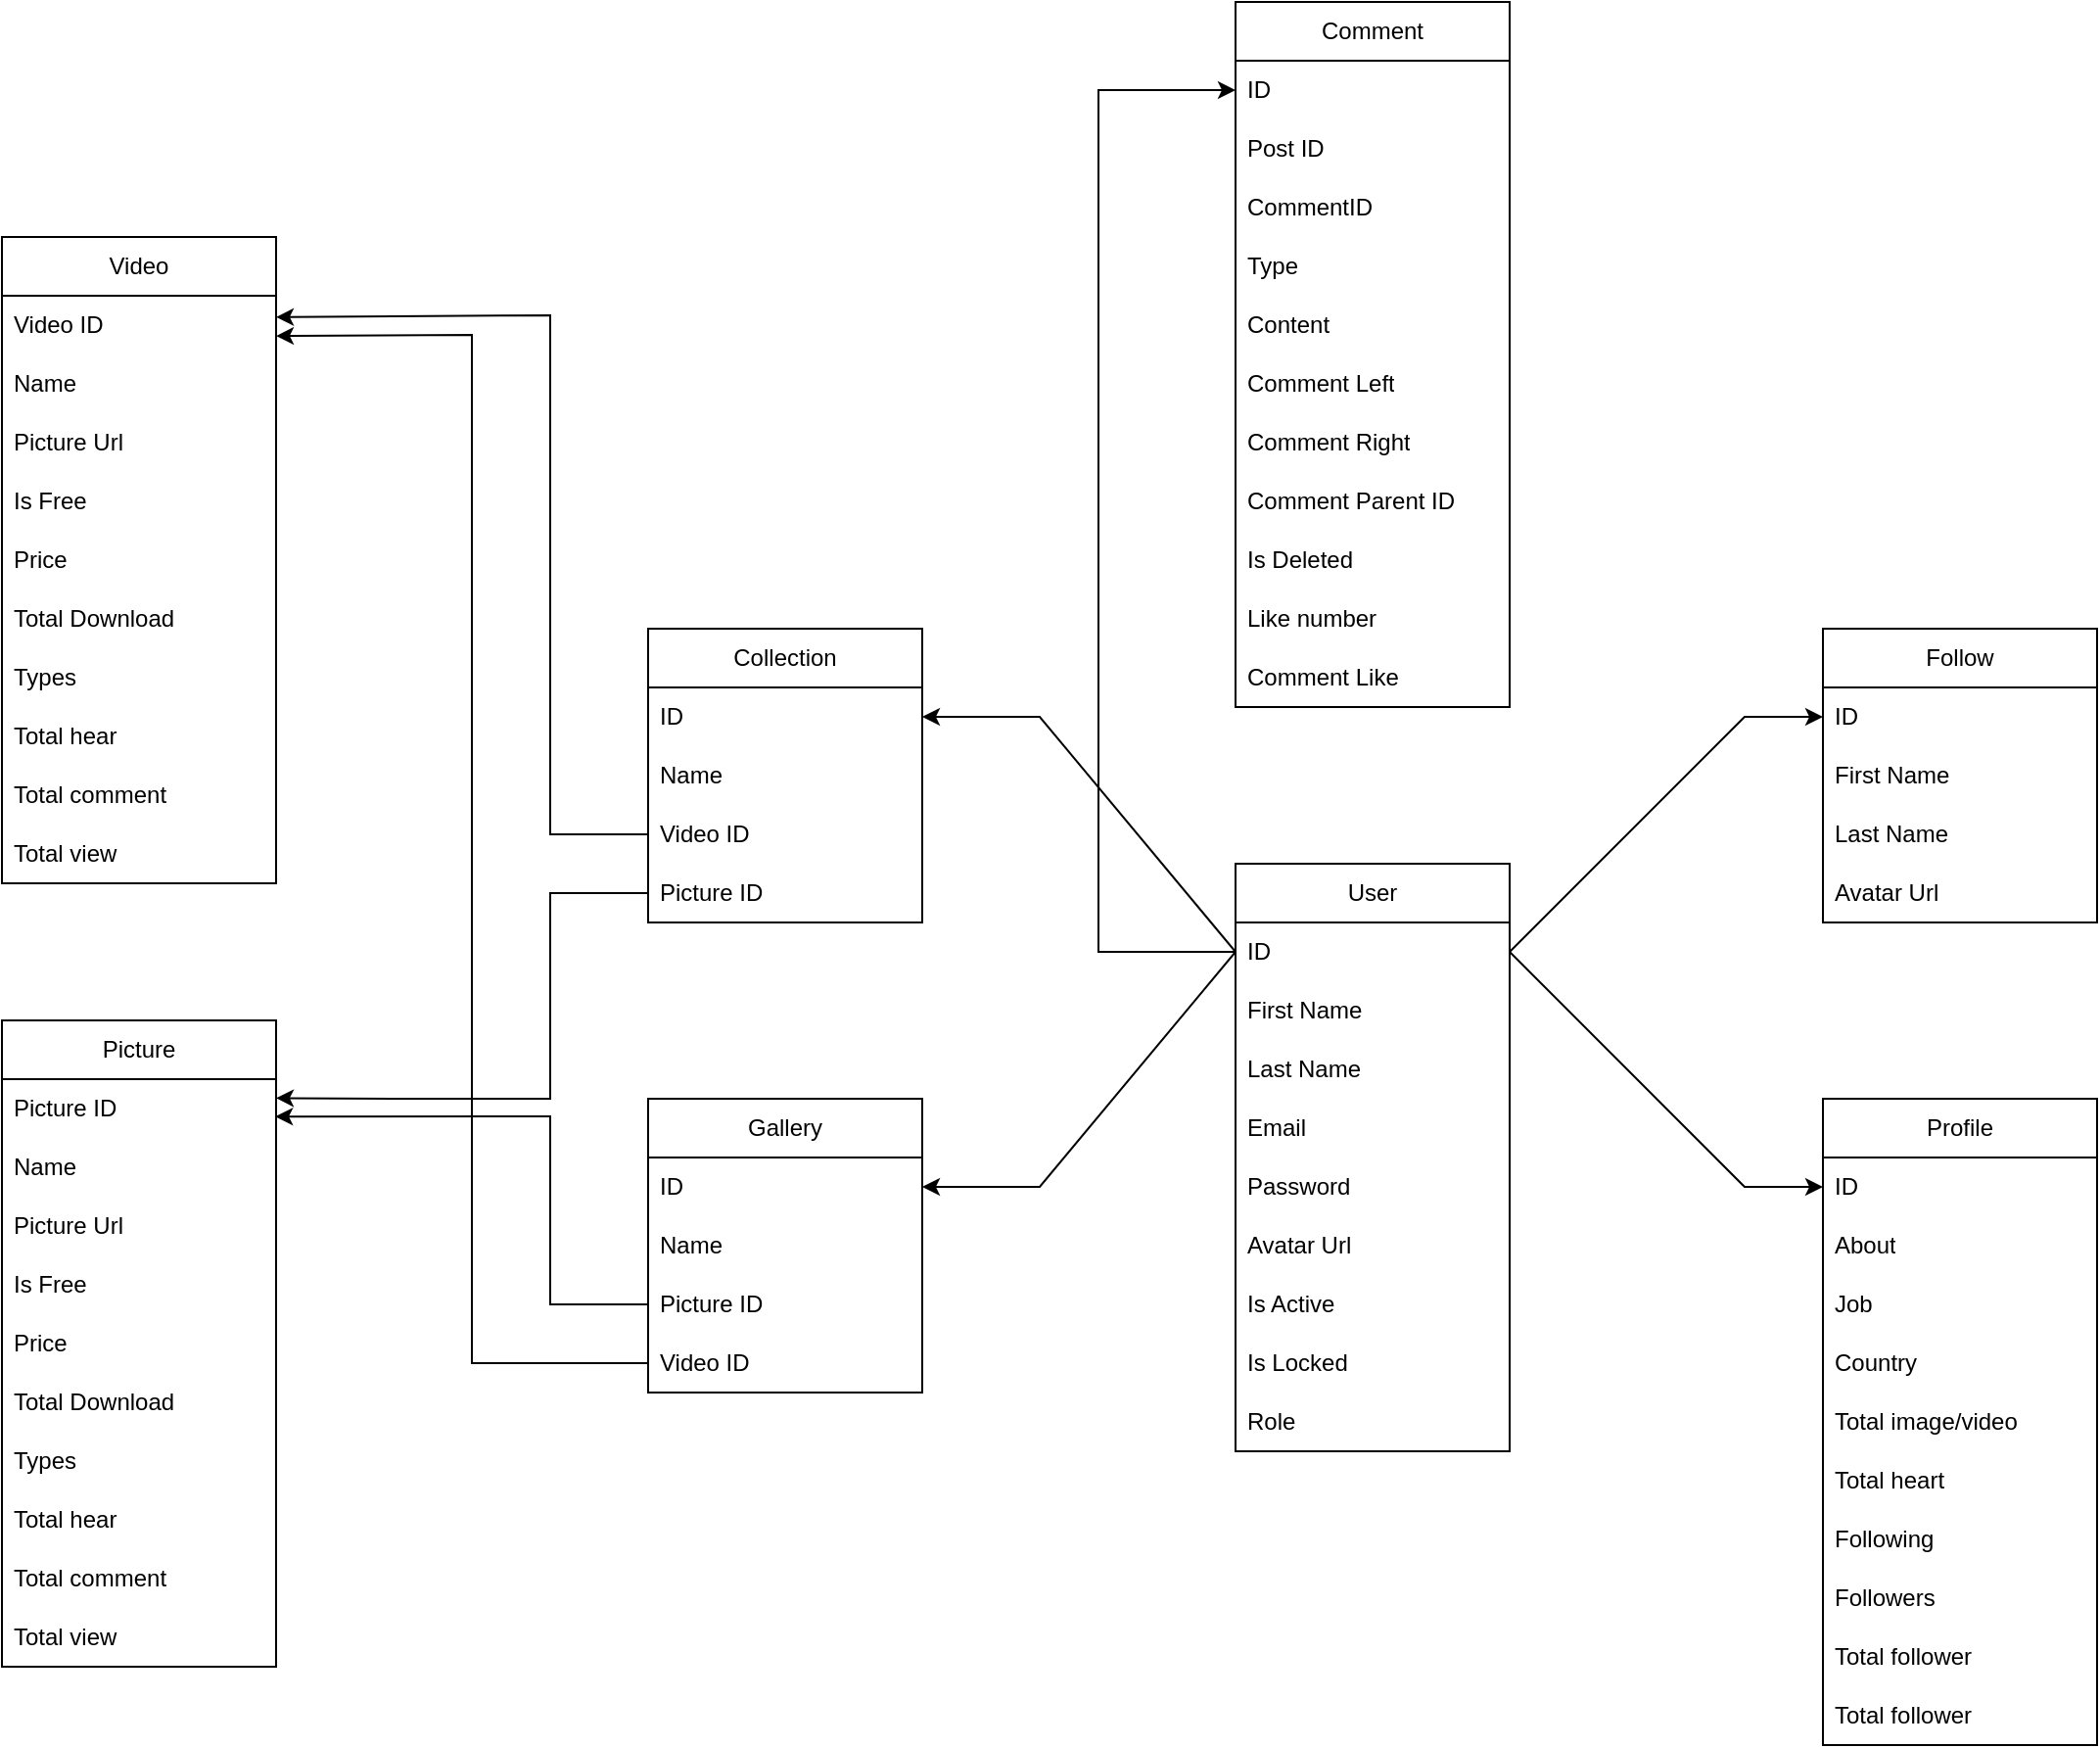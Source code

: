 <mxfile version="21.6.9" type="github">
  <diagram name="Page-1" id="Kjl-k8EcuRqciVpkAod-">
    <mxGraphModel dx="1183" dy="1276" grid="1" gridSize="10" guides="1" tooltips="1" connect="1" arrows="1" fold="1" page="1" pageScale="1" pageWidth="850" pageHeight="1100" math="0" shadow="0">
      <root>
        <mxCell id="0" />
        <mxCell id="1" parent="0" />
        <mxCell id="eUQfRU_EAtTRI8eFDWVF-1" value="User" style="swimlane;fontStyle=0;childLayout=stackLayout;horizontal=1;startSize=30;horizontalStack=0;resizeParent=1;resizeParentMax=0;resizeLast=0;collapsible=1;marginBottom=0;whiteSpace=wrap;html=1;" parent="1" vertex="1">
          <mxGeometry x="30" y="160" width="140" height="300" as="geometry" />
        </mxCell>
        <mxCell id="eUQfRU_EAtTRI8eFDWVF-2" value="ID" style="text;strokeColor=none;fillColor=none;align=left;verticalAlign=middle;spacingLeft=4;spacingRight=4;overflow=hidden;points=[[0,0.5],[1,0.5]];portConstraint=eastwest;rotatable=0;whiteSpace=wrap;html=1;" parent="eUQfRU_EAtTRI8eFDWVF-1" vertex="1">
          <mxGeometry y="30" width="140" height="30" as="geometry" />
        </mxCell>
        <mxCell id="eUQfRU_EAtTRI8eFDWVF-3" value="First Name" style="text;strokeColor=none;fillColor=none;align=left;verticalAlign=middle;spacingLeft=4;spacingRight=4;overflow=hidden;points=[[0,0.5],[1,0.5]];portConstraint=eastwest;rotatable=0;whiteSpace=wrap;html=1;" parent="eUQfRU_EAtTRI8eFDWVF-1" vertex="1">
          <mxGeometry y="60" width="140" height="30" as="geometry" />
        </mxCell>
        <mxCell id="eUQfRU_EAtTRI8eFDWVF-4" value="Last Name" style="text;strokeColor=none;fillColor=none;align=left;verticalAlign=middle;spacingLeft=4;spacingRight=4;overflow=hidden;points=[[0,0.5],[1,0.5]];portConstraint=eastwest;rotatable=0;whiteSpace=wrap;html=1;" parent="eUQfRU_EAtTRI8eFDWVF-1" vertex="1">
          <mxGeometry y="90" width="140" height="30" as="geometry" />
        </mxCell>
        <mxCell id="eUQfRU_EAtTRI8eFDWVF-5" value="Email" style="text;strokeColor=none;fillColor=none;align=left;verticalAlign=middle;spacingLeft=4;spacingRight=4;overflow=hidden;points=[[0,0.5],[1,0.5]];portConstraint=eastwest;rotatable=0;whiteSpace=wrap;html=1;" parent="eUQfRU_EAtTRI8eFDWVF-1" vertex="1">
          <mxGeometry y="120" width="140" height="30" as="geometry" />
        </mxCell>
        <mxCell id="eUQfRU_EAtTRI8eFDWVF-6" value="Password" style="text;strokeColor=none;fillColor=none;align=left;verticalAlign=middle;spacingLeft=4;spacingRight=4;overflow=hidden;points=[[0,0.5],[1,0.5]];portConstraint=eastwest;rotatable=0;whiteSpace=wrap;html=1;" parent="eUQfRU_EAtTRI8eFDWVF-1" vertex="1">
          <mxGeometry y="150" width="140" height="30" as="geometry" />
        </mxCell>
        <mxCell id="eUQfRU_EAtTRI8eFDWVF-7" value="Avatar Url" style="text;strokeColor=none;fillColor=none;align=left;verticalAlign=middle;spacingLeft=4;spacingRight=4;overflow=hidden;points=[[0,0.5],[1,0.5]];portConstraint=eastwest;rotatable=0;whiteSpace=wrap;html=1;" parent="eUQfRU_EAtTRI8eFDWVF-1" vertex="1">
          <mxGeometry y="180" width="140" height="30" as="geometry" />
        </mxCell>
        <mxCell id="eUQfRU_EAtTRI8eFDWVF-8" value="Is Active" style="text;strokeColor=none;fillColor=none;align=left;verticalAlign=middle;spacingLeft=4;spacingRight=4;overflow=hidden;points=[[0,0.5],[1,0.5]];portConstraint=eastwest;rotatable=0;whiteSpace=wrap;html=1;" parent="eUQfRU_EAtTRI8eFDWVF-1" vertex="1">
          <mxGeometry y="210" width="140" height="30" as="geometry" />
        </mxCell>
        <mxCell id="eUQfRU_EAtTRI8eFDWVF-9" value="Is Locked" style="text;strokeColor=none;fillColor=none;align=left;verticalAlign=middle;spacingLeft=4;spacingRight=4;overflow=hidden;points=[[0,0.5],[1,0.5]];portConstraint=eastwest;rotatable=0;whiteSpace=wrap;html=1;" parent="eUQfRU_EAtTRI8eFDWVF-1" vertex="1">
          <mxGeometry y="240" width="140" height="30" as="geometry" />
        </mxCell>
        <mxCell id="eUQfRU_EAtTRI8eFDWVF-10" value="Role" style="text;strokeColor=none;fillColor=none;align=left;verticalAlign=middle;spacingLeft=4;spacingRight=4;overflow=hidden;points=[[0,0.5],[1,0.5]];portConstraint=eastwest;rotatable=0;whiteSpace=wrap;html=1;" parent="eUQfRU_EAtTRI8eFDWVF-1" vertex="1">
          <mxGeometry y="270" width="140" height="30" as="geometry" />
        </mxCell>
        <mxCell id="eUQfRU_EAtTRI8eFDWVF-12" value="Profile" style="swimlane;fontStyle=0;childLayout=stackLayout;horizontal=1;startSize=30;horizontalStack=0;resizeParent=1;resizeParentMax=0;resizeLast=0;collapsible=1;marginBottom=0;whiteSpace=wrap;html=1;" parent="1" vertex="1">
          <mxGeometry x="330" y="280" width="140" height="330" as="geometry" />
        </mxCell>
        <mxCell id="eUQfRU_EAtTRI8eFDWVF-13" value="ID" style="text;strokeColor=none;fillColor=none;align=left;verticalAlign=middle;spacingLeft=4;spacingRight=4;overflow=hidden;points=[[0,0.5],[1,0.5]];portConstraint=eastwest;rotatable=0;whiteSpace=wrap;html=1;" parent="eUQfRU_EAtTRI8eFDWVF-12" vertex="1">
          <mxGeometry y="30" width="140" height="30" as="geometry" />
        </mxCell>
        <mxCell id="eUQfRU_EAtTRI8eFDWVF-24" value="About" style="text;strokeColor=none;fillColor=none;align=left;verticalAlign=middle;spacingLeft=4;spacingRight=4;overflow=hidden;points=[[0,0.5],[1,0.5]];portConstraint=eastwest;rotatable=0;whiteSpace=wrap;html=1;" parent="eUQfRU_EAtTRI8eFDWVF-12" vertex="1">
          <mxGeometry y="60" width="140" height="30" as="geometry" />
        </mxCell>
        <mxCell id="eUQfRU_EAtTRI8eFDWVF-17" value="Job" style="text;strokeColor=none;fillColor=none;align=left;verticalAlign=middle;spacingLeft=4;spacingRight=4;overflow=hidden;points=[[0,0.5],[1,0.5]];portConstraint=eastwest;rotatable=0;whiteSpace=wrap;html=1;" parent="eUQfRU_EAtTRI8eFDWVF-12" vertex="1">
          <mxGeometry y="90" width="140" height="30" as="geometry" />
        </mxCell>
        <mxCell id="eUQfRU_EAtTRI8eFDWVF-31" value="Country" style="text;strokeColor=none;fillColor=none;align=left;verticalAlign=middle;spacingLeft=4;spacingRight=4;overflow=hidden;points=[[0,0.5],[1,0.5]];portConstraint=eastwest;rotatable=0;whiteSpace=wrap;html=1;" parent="eUQfRU_EAtTRI8eFDWVF-12" vertex="1">
          <mxGeometry y="120" width="140" height="30" as="geometry" />
        </mxCell>
        <mxCell id="eUQfRU_EAtTRI8eFDWVF-14" value="Total image/video" style="text;strokeColor=none;fillColor=none;align=left;verticalAlign=middle;spacingLeft=4;spacingRight=4;overflow=hidden;points=[[0,0.5],[1,0.5]];portConstraint=eastwest;rotatable=0;whiteSpace=wrap;html=1;" parent="eUQfRU_EAtTRI8eFDWVF-12" vertex="1">
          <mxGeometry y="150" width="140" height="30" as="geometry" />
        </mxCell>
        <mxCell id="eUQfRU_EAtTRI8eFDWVF-25" value="Total heart" style="text;strokeColor=none;fillColor=none;align=left;verticalAlign=middle;spacingLeft=4;spacingRight=4;overflow=hidden;points=[[0,0.5],[1,0.5]];portConstraint=eastwest;rotatable=0;whiteSpace=wrap;html=1;" parent="eUQfRU_EAtTRI8eFDWVF-12" vertex="1">
          <mxGeometry y="180" width="140" height="30" as="geometry" />
        </mxCell>
        <mxCell id="eUQfRU_EAtTRI8eFDWVF-15" value="Following" style="text;strokeColor=none;fillColor=none;align=left;verticalAlign=middle;spacingLeft=4;spacingRight=4;overflow=hidden;points=[[0,0.5],[1,0.5]];portConstraint=eastwest;rotatable=0;whiteSpace=wrap;html=1;" parent="eUQfRU_EAtTRI8eFDWVF-12" vertex="1">
          <mxGeometry y="210" width="140" height="30" as="geometry" />
        </mxCell>
        <mxCell id="eUQfRU_EAtTRI8eFDWVF-16" value="Followers" style="text;strokeColor=none;fillColor=none;align=left;verticalAlign=middle;spacingLeft=4;spacingRight=4;overflow=hidden;points=[[0,0.5],[1,0.5]];portConstraint=eastwest;rotatable=0;whiteSpace=wrap;html=1;" parent="eUQfRU_EAtTRI8eFDWVF-12" vertex="1">
          <mxGeometry y="240" width="140" height="30" as="geometry" />
        </mxCell>
        <mxCell id="eUQfRU_EAtTRI8eFDWVF-32" value="Total follower" style="text;strokeColor=none;fillColor=none;align=left;verticalAlign=middle;spacingLeft=4;spacingRight=4;overflow=hidden;points=[[0,0.5],[1,0.5]];portConstraint=eastwest;rotatable=0;whiteSpace=wrap;html=1;" parent="eUQfRU_EAtTRI8eFDWVF-12" vertex="1">
          <mxGeometry y="270" width="140" height="30" as="geometry" />
        </mxCell>
        <mxCell id="eUQfRU_EAtTRI8eFDWVF-33" value="Total follower" style="text;strokeColor=none;fillColor=none;align=left;verticalAlign=middle;spacingLeft=4;spacingRight=4;overflow=hidden;points=[[0,0.5],[1,0.5]];portConstraint=eastwest;rotatable=0;whiteSpace=wrap;html=1;" parent="eUQfRU_EAtTRI8eFDWVF-12" vertex="1">
          <mxGeometry y="300" width="140" height="30" as="geometry" />
        </mxCell>
        <mxCell id="eUQfRU_EAtTRI8eFDWVF-27" value="Picture" style="swimlane;fontStyle=0;childLayout=stackLayout;horizontal=1;startSize=30;horizontalStack=0;resizeParent=1;resizeParentMax=0;resizeLast=0;collapsible=1;marginBottom=0;whiteSpace=wrap;html=1;" parent="1" vertex="1">
          <mxGeometry x="-600" y="240" width="140" height="330" as="geometry" />
        </mxCell>
        <mxCell id="eUQfRU_EAtTRI8eFDWVF-28" value="Picture ID" style="text;strokeColor=none;fillColor=none;align=left;verticalAlign=middle;spacingLeft=4;spacingRight=4;overflow=hidden;points=[[0,0.5],[1,0.5]];portConstraint=eastwest;rotatable=0;whiteSpace=wrap;html=1;" parent="eUQfRU_EAtTRI8eFDWVF-27" vertex="1">
          <mxGeometry y="30" width="140" height="30" as="geometry" />
        </mxCell>
        <mxCell id="eUQfRU_EAtTRI8eFDWVF-29" value="Name" style="text;strokeColor=none;fillColor=none;align=left;verticalAlign=middle;spacingLeft=4;spacingRight=4;overflow=hidden;points=[[0,0.5],[1,0.5]];portConstraint=eastwest;rotatable=0;whiteSpace=wrap;html=1;" parent="eUQfRU_EAtTRI8eFDWVF-27" vertex="1">
          <mxGeometry y="60" width="140" height="30" as="geometry" />
        </mxCell>
        <mxCell id="eUQfRU_EAtTRI8eFDWVF-30" value="Picture Url" style="text;strokeColor=none;fillColor=none;align=left;verticalAlign=middle;spacingLeft=4;spacingRight=4;overflow=hidden;points=[[0,0.5],[1,0.5]];portConstraint=eastwest;rotatable=0;whiteSpace=wrap;html=1;" parent="eUQfRU_EAtTRI8eFDWVF-27" vertex="1">
          <mxGeometry y="90" width="140" height="30" as="geometry" />
        </mxCell>
        <mxCell id="eUQfRU_EAtTRI8eFDWVF-34" value="Is Free" style="text;strokeColor=none;fillColor=none;align=left;verticalAlign=middle;spacingLeft=4;spacingRight=4;overflow=hidden;points=[[0,0.5],[1,0.5]];portConstraint=eastwest;rotatable=0;whiteSpace=wrap;html=1;" parent="eUQfRU_EAtTRI8eFDWVF-27" vertex="1">
          <mxGeometry y="120" width="140" height="30" as="geometry" />
        </mxCell>
        <mxCell id="eUQfRU_EAtTRI8eFDWVF-40" value="Price" style="text;strokeColor=none;fillColor=none;align=left;verticalAlign=middle;spacingLeft=4;spacingRight=4;overflow=hidden;points=[[0,0.5],[1,0.5]];portConstraint=eastwest;rotatable=0;whiteSpace=wrap;html=1;" parent="eUQfRU_EAtTRI8eFDWVF-27" vertex="1">
          <mxGeometry y="150" width="140" height="30" as="geometry" />
        </mxCell>
        <mxCell id="eUQfRU_EAtTRI8eFDWVF-41" value="Total Download" style="text;strokeColor=none;fillColor=none;align=left;verticalAlign=middle;spacingLeft=4;spacingRight=4;overflow=hidden;points=[[0,0.5],[1,0.5]];portConstraint=eastwest;rotatable=0;whiteSpace=wrap;html=1;" parent="eUQfRU_EAtTRI8eFDWVF-27" vertex="1">
          <mxGeometry y="180" width="140" height="30" as="geometry" />
        </mxCell>
        <mxCell id="eUQfRU_EAtTRI8eFDWVF-42" value="Types" style="text;strokeColor=none;fillColor=none;align=left;verticalAlign=middle;spacingLeft=4;spacingRight=4;overflow=hidden;points=[[0,0.5],[1,0.5]];portConstraint=eastwest;rotatable=0;whiteSpace=wrap;html=1;" parent="eUQfRU_EAtTRI8eFDWVF-27" vertex="1">
          <mxGeometry y="210" width="140" height="30" as="geometry" />
        </mxCell>
        <mxCell id="eUQfRU_EAtTRI8eFDWVF-43" value="Total hear" style="text;strokeColor=none;fillColor=none;align=left;verticalAlign=middle;spacingLeft=4;spacingRight=4;overflow=hidden;points=[[0,0.5],[1,0.5]];portConstraint=eastwest;rotatable=0;whiteSpace=wrap;html=1;" parent="eUQfRU_EAtTRI8eFDWVF-27" vertex="1">
          <mxGeometry y="240" width="140" height="30" as="geometry" />
        </mxCell>
        <mxCell id="eUQfRU_EAtTRI8eFDWVF-44" value="Total comment" style="text;strokeColor=none;fillColor=none;align=left;verticalAlign=middle;spacingLeft=4;spacingRight=4;overflow=hidden;points=[[0,0.5],[1,0.5]];portConstraint=eastwest;rotatable=0;whiteSpace=wrap;html=1;" parent="eUQfRU_EAtTRI8eFDWVF-27" vertex="1">
          <mxGeometry y="270" width="140" height="30" as="geometry" />
        </mxCell>
        <mxCell id="eUQfRU_EAtTRI8eFDWVF-45" value="Total view" style="text;strokeColor=none;fillColor=none;align=left;verticalAlign=middle;spacingLeft=4;spacingRight=4;overflow=hidden;points=[[0,0.5],[1,0.5]];portConstraint=eastwest;rotatable=0;whiteSpace=wrap;html=1;" parent="eUQfRU_EAtTRI8eFDWVF-27" vertex="1">
          <mxGeometry y="300" width="140" height="30" as="geometry" />
        </mxCell>
        <mxCell id="eUQfRU_EAtTRI8eFDWVF-46" value="Video" style="swimlane;fontStyle=0;childLayout=stackLayout;horizontal=1;startSize=30;horizontalStack=0;resizeParent=1;resizeParentMax=0;resizeLast=0;collapsible=1;marginBottom=0;whiteSpace=wrap;html=1;" parent="1" vertex="1">
          <mxGeometry x="-600" y="-160" width="140" height="330" as="geometry" />
        </mxCell>
        <mxCell id="eUQfRU_EAtTRI8eFDWVF-47" value="Video ID" style="text;strokeColor=none;fillColor=none;align=left;verticalAlign=middle;spacingLeft=4;spacingRight=4;overflow=hidden;points=[[0,0.5],[1,0.5]];portConstraint=eastwest;rotatable=0;whiteSpace=wrap;html=1;" parent="eUQfRU_EAtTRI8eFDWVF-46" vertex="1">
          <mxGeometry y="30" width="140" height="30" as="geometry" />
        </mxCell>
        <mxCell id="eUQfRU_EAtTRI8eFDWVF-48" value="Name" style="text;strokeColor=none;fillColor=none;align=left;verticalAlign=middle;spacingLeft=4;spacingRight=4;overflow=hidden;points=[[0,0.5],[1,0.5]];portConstraint=eastwest;rotatable=0;whiteSpace=wrap;html=1;" parent="eUQfRU_EAtTRI8eFDWVF-46" vertex="1">
          <mxGeometry y="60" width="140" height="30" as="geometry" />
        </mxCell>
        <mxCell id="eUQfRU_EAtTRI8eFDWVF-49" value="Picture Url" style="text;strokeColor=none;fillColor=none;align=left;verticalAlign=middle;spacingLeft=4;spacingRight=4;overflow=hidden;points=[[0,0.5],[1,0.5]];portConstraint=eastwest;rotatable=0;whiteSpace=wrap;html=1;" parent="eUQfRU_EAtTRI8eFDWVF-46" vertex="1">
          <mxGeometry y="90" width="140" height="30" as="geometry" />
        </mxCell>
        <mxCell id="eUQfRU_EAtTRI8eFDWVF-50" value="Is Free" style="text;strokeColor=none;fillColor=none;align=left;verticalAlign=middle;spacingLeft=4;spacingRight=4;overflow=hidden;points=[[0,0.5],[1,0.5]];portConstraint=eastwest;rotatable=0;whiteSpace=wrap;html=1;" parent="eUQfRU_EAtTRI8eFDWVF-46" vertex="1">
          <mxGeometry y="120" width="140" height="30" as="geometry" />
        </mxCell>
        <mxCell id="eUQfRU_EAtTRI8eFDWVF-51" value="Price" style="text;strokeColor=none;fillColor=none;align=left;verticalAlign=middle;spacingLeft=4;spacingRight=4;overflow=hidden;points=[[0,0.5],[1,0.5]];portConstraint=eastwest;rotatable=0;whiteSpace=wrap;html=1;" parent="eUQfRU_EAtTRI8eFDWVF-46" vertex="1">
          <mxGeometry y="150" width="140" height="30" as="geometry" />
        </mxCell>
        <mxCell id="eUQfRU_EAtTRI8eFDWVF-52" value="Total Download" style="text;strokeColor=none;fillColor=none;align=left;verticalAlign=middle;spacingLeft=4;spacingRight=4;overflow=hidden;points=[[0,0.5],[1,0.5]];portConstraint=eastwest;rotatable=0;whiteSpace=wrap;html=1;" parent="eUQfRU_EAtTRI8eFDWVF-46" vertex="1">
          <mxGeometry y="180" width="140" height="30" as="geometry" />
        </mxCell>
        <mxCell id="eUQfRU_EAtTRI8eFDWVF-53" value="Types" style="text;strokeColor=none;fillColor=none;align=left;verticalAlign=middle;spacingLeft=4;spacingRight=4;overflow=hidden;points=[[0,0.5],[1,0.5]];portConstraint=eastwest;rotatable=0;whiteSpace=wrap;html=1;" parent="eUQfRU_EAtTRI8eFDWVF-46" vertex="1">
          <mxGeometry y="210" width="140" height="30" as="geometry" />
        </mxCell>
        <mxCell id="eUQfRU_EAtTRI8eFDWVF-54" value="Total hear" style="text;strokeColor=none;fillColor=none;align=left;verticalAlign=middle;spacingLeft=4;spacingRight=4;overflow=hidden;points=[[0,0.5],[1,0.5]];portConstraint=eastwest;rotatable=0;whiteSpace=wrap;html=1;" parent="eUQfRU_EAtTRI8eFDWVF-46" vertex="1">
          <mxGeometry y="240" width="140" height="30" as="geometry" />
        </mxCell>
        <mxCell id="eUQfRU_EAtTRI8eFDWVF-55" value="Total comment" style="text;strokeColor=none;fillColor=none;align=left;verticalAlign=middle;spacingLeft=4;spacingRight=4;overflow=hidden;points=[[0,0.5],[1,0.5]];portConstraint=eastwest;rotatable=0;whiteSpace=wrap;html=1;" parent="eUQfRU_EAtTRI8eFDWVF-46" vertex="1">
          <mxGeometry y="270" width="140" height="30" as="geometry" />
        </mxCell>
        <mxCell id="eUQfRU_EAtTRI8eFDWVF-56" value="Total view" style="text;strokeColor=none;fillColor=none;align=left;verticalAlign=middle;spacingLeft=4;spacingRight=4;overflow=hidden;points=[[0,0.5],[1,0.5]];portConstraint=eastwest;rotatable=0;whiteSpace=wrap;html=1;" parent="eUQfRU_EAtTRI8eFDWVF-46" vertex="1">
          <mxGeometry y="300" width="140" height="30" as="geometry" />
        </mxCell>
        <mxCell id="eUQfRU_EAtTRI8eFDWVF-57" value="Collection" style="swimlane;fontStyle=0;childLayout=stackLayout;horizontal=1;startSize=30;horizontalStack=0;resizeParent=1;resizeParentMax=0;resizeLast=0;collapsible=1;marginBottom=0;whiteSpace=wrap;html=1;" parent="1" vertex="1">
          <mxGeometry x="-270" y="40" width="140" height="150" as="geometry" />
        </mxCell>
        <mxCell id="eUQfRU_EAtTRI8eFDWVF-58" value="ID" style="text;strokeColor=none;fillColor=none;align=left;verticalAlign=middle;spacingLeft=4;spacingRight=4;overflow=hidden;points=[[0,0.5],[1,0.5]];portConstraint=eastwest;rotatable=0;whiteSpace=wrap;html=1;" parent="eUQfRU_EAtTRI8eFDWVF-57" vertex="1">
          <mxGeometry y="30" width="140" height="30" as="geometry" />
        </mxCell>
        <mxCell id="eUQfRU_EAtTRI8eFDWVF-59" value="Name" style="text;strokeColor=none;fillColor=none;align=left;verticalAlign=middle;spacingLeft=4;spacingRight=4;overflow=hidden;points=[[0,0.5],[1,0.5]];portConstraint=eastwest;rotatable=0;whiteSpace=wrap;html=1;" parent="eUQfRU_EAtTRI8eFDWVF-57" vertex="1">
          <mxGeometry y="60" width="140" height="30" as="geometry" />
        </mxCell>
        <mxCell id="eUQfRU_EAtTRI8eFDWVF-61" value="Video ID" style="text;strokeColor=none;fillColor=none;align=left;verticalAlign=middle;spacingLeft=4;spacingRight=4;overflow=hidden;points=[[0,0.5],[1,0.5]];portConstraint=eastwest;rotatable=0;whiteSpace=wrap;html=1;" parent="eUQfRU_EAtTRI8eFDWVF-57" vertex="1">
          <mxGeometry y="90" width="140" height="30" as="geometry" />
        </mxCell>
        <mxCell id="eUQfRU_EAtTRI8eFDWVF-60" value="Picture ID" style="text;strokeColor=none;fillColor=none;align=left;verticalAlign=middle;spacingLeft=4;spacingRight=4;overflow=hidden;points=[[0,0.5],[1,0.5]];portConstraint=eastwest;rotatable=0;whiteSpace=wrap;html=1;" parent="eUQfRU_EAtTRI8eFDWVF-57" vertex="1">
          <mxGeometry y="120" width="140" height="30" as="geometry" />
        </mxCell>
        <mxCell id="eUQfRU_EAtTRI8eFDWVF-62" value="Gallery" style="swimlane;fontStyle=0;childLayout=stackLayout;horizontal=1;startSize=30;horizontalStack=0;resizeParent=1;resizeParentMax=0;resizeLast=0;collapsible=1;marginBottom=0;whiteSpace=wrap;html=1;" parent="1" vertex="1">
          <mxGeometry x="-270" y="280" width="140" height="150" as="geometry" />
        </mxCell>
        <mxCell id="eUQfRU_EAtTRI8eFDWVF-63" value="ID" style="text;strokeColor=none;fillColor=none;align=left;verticalAlign=middle;spacingLeft=4;spacingRight=4;overflow=hidden;points=[[0,0.5],[1,0.5]];portConstraint=eastwest;rotatable=0;whiteSpace=wrap;html=1;" parent="eUQfRU_EAtTRI8eFDWVF-62" vertex="1">
          <mxGeometry y="30" width="140" height="30" as="geometry" />
        </mxCell>
        <mxCell id="Yv6-YcyYn3lCgJJ_7BTz-17" value="Name" style="text;strokeColor=none;fillColor=none;align=left;verticalAlign=middle;spacingLeft=4;spacingRight=4;overflow=hidden;points=[[0,0.5],[1,0.5]];portConstraint=eastwest;rotatable=0;whiteSpace=wrap;html=1;" vertex="1" parent="eUQfRU_EAtTRI8eFDWVF-62">
          <mxGeometry y="60" width="140" height="30" as="geometry" />
        </mxCell>
        <mxCell id="eUQfRU_EAtTRI8eFDWVF-64" value="Picture ID" style="text;strokeColor=none;fillColor=none;align=left;verticalAlign=middle;spacingLeft=4;spacingRight=4;overflow=hidden;points=[[0,0.5],[1,0.5]];portConstraint=eastwest;rotatable=0;whiteSpace=wrap;html=1;" parent="eUQfRU_EAtTRI8eFDWVF-62" vertex="1">
          <mxGeometry y="90" width="140" height="30" as="geometry" />
        </mxCell>
        <mxCell id="eUQfRU_EAtTRI8eFDWVF-65" value="Video ID" style="text;strokeColor=none;fillColor=none;align=left;verticalAlign=middle;spacingLeft=4;spacingRight=4;overflow=hidden;points=[[0,0.5],[1,0.5]];portConstraint=eastwest;rotatable=0;whiteSpace=wrap;html=1;" parent="eUQfRU_EAtTRI8eFDWVF-62" vertex="1">
          <mxGeometry y="120" width="140" height="30" as="geometry" />
        </mxCell>
        <mxCell id="eUQfRU_EAtTRI8eFDWVF-68" value="Comment" style="swimlane;fontStyle=0;childLayout=stackLayout;horizontal=1;startSize=30;horizontalStack=0;resizeParent=1;resizeParentMax=0;resizeLast=0;collapsible=1;marginBottom=0;whiteSpace=wrap;html=1;" parent="1" vertex="1">
          <mxGeometry x="30" y="-280" width="140" height="360" as="geometry" />
        </mxCell>
        <mxCell id="eUQfRU_EAtTRI8eFDWVF-69" value="ID" style="text;strokeColor=none;fillColor=none;align=left;verticalAlign=middle;spacingLeft=4;spacingRight=4;overflow=hidden;points=[[0,0.5],[1,0.5]];portConstraint=eastwest;rotatable=0;whiteSpace=wrap;html=1;" parent="eUQfRU_EAtTRI8eFDWVF-68" vertex="1">
          <mxGeometry y="30" width="140" height="30" as="geometry" />
        </mxCell>
        <mxCell id="eUQfRU_EAtTRI8eFDWVF-70" value="Post ID" style="text;strokeColor=none;fillColor=none;align=left;verticalAlign=middle;spacingLeft=4;spacingRight=4;overflow=hidden;points=[[0,0.5],[1,0.5]];portConstraint=eastwest;rotatable=0;whiteSpace=wrap;html=1;" parent="eUQfRU_EAtTRI8eFDWVF-68" vertex="1">
          <mxGeometry y="60" width="140" height="30" as="geometry" />
        </mxCell>
        <mxCell id="eUQfRU_EAtTRI8eFDWVF-71" value="CommentID" style="text;strokeColor=none;fillColor=none;align=left;verticalAlign=middle;spacingLeft=4;spacingRight=4;overflow=hidden;points=[[0,0.5],[1,0.5]];portConstraint=eastwest;rotatable=0;whiteSpace=wrap;html=1;" parent="eUQfRU_EAtTRI8eFDWVF-68" vertex="1">
          <mxGeometry y="90" width="140" height="30" as="geometry" />
        </mxCell>
        <mxCell id="eUQfRU_EAtTRI8eFDWVF-72" value="Type" style="text;strokeColor=none;fillColor=none;align=left;verticalAlign=middle;spacingLeft=4;spacingRight=4;overflow=hidden;points=[[0,0.5],[1,0.5]];portConstraint=eastwest;rotatable=0;whiteSpace=wrap;html=1;" parent="eUQfRU_EAtTRI8eFDWVF-68" vertex="1">
          <mxGeometry y="120" width="140" height="30" as="geometry" />
        </mxCell>
        <mxCell id="eUQfRU_EAtTRI8eFDWVF-73" value="Content" style="text;strokeColor=none;fillColor=none;align=left;verticalAlign=middle;spacingLeft=4;spacingRight=4;overflow=hidden;points=[[0,0.5],[1,0.5]];portConstraint=eastwest;rotatable=0;whiteSpace=wrap;html=1;" parent="eUQfRU_EAtTRI8eFDWVF-68" vertex="1">
          <mxGeometry y="150" width="140" height="30" as="geometry" />
        </mxCell>
        <mxCell id="eUQfRU_EAtTRI8eFDWVF-74" value="Comment Left" style="text;strokeColor=none;fillColor=none;align=left;verticalAlign=middle;spacingLeft=4;spacingRight=4;overflow=hidden;points=[[0,0.5],[1,0.5]];portConstraint=eastwest;rotatable=0;whiteSpace=wrap;html=1;" parent="eUQfRU_EAtTRI8eFDWVF-68" vertex="1">
          <mxGeometry y="180" width="140" height="30" as="geometry" />
        </mxCell>
        <mxCell id="eUQfRU_EAtTRI8eFDWVF-75" value="Comment Right" style="text;strokeColor=none;fillColor=none;align=left;verticalAlign=middle;spacingLeft=4;spacingRight=4;overflow=hidden;points=[[0,0.5],[1,0.5]];portConstraint=eastwest;rotatable=0;whiteSpace=wrap;html=1;" parent="eUQfRU_EAtTRI8eFDWVF-68" vertex="1">
          <mxGeometry y="210" width="140" height="30" as="geometry" />
        </mxCell>
        <mxCell id="eUQfRU_EAtTRI8eFDWVF-76" value="Comment Parent ID" style="text;strokeColor=none;fillColor=none;align=left;verticalAlign=middle;spacingLeft=4;spacingRight=4;overflow=hidden;points=[[0,0.5],[1,0.5]];portConstraint=eastwest;rotatable=0;whiteSpace=wrap;html=1;" parent="eUQfRU_EAtTRI8eFDWVF-68" vertex="1">
          <mxGeometry y="240" width="140" height="30" as="geometry" />
        </mxCell>
        <mxCell id="eUQfRU_EAtTRI8eFDWVF-77" value="Is Deleted" style="text;strokeColor=none;fillColor=none;align=left;verticalAlign=middle;spacingLeft=4;spacingRight=4;overflow=hidden;points=[[0,0.5],[1,0.5]];portConstraint=eastwest;rotatable=0;whiteSpace=wrap;html=1;" parent="eUQfRU_EAtTRI8eFDWVF-68" vertex="1">
          <mxGeometry y="270" width="140" height="30" as="geometry" />
        </mxCell>
        <mxCell id="eUQfRU_EAtTRI8eFDWVF-78" value="Like number" style="text;strokeColor=none;fillColor=none;align=left;verticalAlign=middle;spacingLeft=4;spacingRight=4;overflow=hidden;points=[[0,0.5],[1,0.5]];portConstraint=eastwest;rotatable=0;whiteSpace=wrap;html=1;" parent="eUQfRU_EAtTRI8eFDWVF-68" vertex="1">
          <mxGeometry y="300" width="140" height="30" as="geometry" />
        </mxCell>
        <mxCell id="eUQfRU_EAtTRI8eFDWVF-79" value="Comment Like" style="text;strokeColor=none;fillColor=none;align=left;verticalAlign=middle;spacingLeft=4;spacingRight=4;overflow=hidden;points=[[0,0.5],[1,0.5]];portConstraint=eastwest;rotatable=0;whiteSpace=wrap;html=1;" parent="eUQfRU_EAtTRI8eFDWVF-68" vertex="1">
          <mxGeometry y="330" width="140" height="30" as="geometry" />
        </mxCell>
        <mxCell id="eUQfRU_EAtTRI8eFDWVF-83" value="Follow" style="swimlane;fontStyle=0;childLayout=stackLayout;horizontal=1;startSize=30;horizontalStack=0;resizeParent=1;resizeParentMax=0;resizeLast=0;collapsible=1;marginBottom=0;whiteSpace=wrap;html=1;" parent="1" vertex="1">
          <mxGeometry x="330" y="40" width="140" height="150" as="geometry" />
        </mxCell>
        <mxCell id="eUQfRU_EAtTRI8eFDWVF-84" value="ID&lt;span style=&quot;white-space: pre;&quot;&gt;&#x9;&lt;/span&gt;" style="text;strokeColor=none;fillColor=none;align=left;verticalAlign=middle;spacingLeft=4;spacingRight=4;overflow=hidden;points=[[0,0.5],[1,0.5]];portConstraint=eastwest;rotatable=0;whiteSpace=wrap;html=1;" parent="eUQfRU_EAtTRI8eFDWVF-83" vertex="1">
          <mxGeometry y="30" width="140" height="30" as="geometry" />
        </mxCell>
        <mxCell id="eUQfRU_EAtTRI8eFDWVF-85" value="First Name" style="text;strokeColor=none;fillColor=none;align=left;verticalAlign=middle;spacingLeft=4;spacingRight=4;overflow=hidden;points=[[0,0.5],[1,0.5]];portConstraint=eastwest;rotatable=0;whiteSpace=wrap;html=1;" parent="eUQfRU_EAtTRI8eFDWVF-83" vertex="1">
          <mxGeometry y="60" width="140" height="30" as="geometry" />
        </mxCell>
        <mxCell id="eUQfRU_EAtTRI8eFDWVF-86" value="Last Name" style="text;strokeColor=none;fillColor=none;align=left;verticalAlign=middle;spacingLeft=4;spacingRight=4;overflow=hidden;points=[[0,0.5],[1,0.5]];portConstraint=eastwest;rotatable=0;whiteSpace=wrap;html=1;" parent="eUQfRU_EAtTRI8eFDWVF-83" vertex="1">
          <mxGeometry y="90" width="140" height="30" as="geometry" />
        </mxCell>
        <mxCell id="eUQfRU_EAtTRI8eFDWVF-88" value="Avatar Url" style="text;strokeColor=none;fillColor=none;align=left;verticalAlign=middle;spacingLeft=4;spacingRight=4;overflow=hidden;points=[[0,0.5],[1,0.5]];portConstraint=eastwest;rotatable=0;whiteSpace=wrap;html=1;" parent="eUQfRU_EAtTRI8eFDWVF-83" vertex="1">
          <mxGeometry y="120" width="140" height="30" as="geometry" />
        </mxCell>
        <mxCell id="Yv6-YcyYn3lCgJJ_7BTz-1" value="" style="endArrow=classic;html=1;rounded=0;exitX=1;exitY=0.5;exitDx=0;exitDy=0;entryX=0;entryY=0.5;entryDx=0;entryDy=0;" edge="1" parent="1" source="eUQfRU_EAtTRI8eFDWVF-2" target="eUQfRU_EAtTRI8eFDWVF-84">
          <mxGeometry width="50" height="50" relative="1" as="geometry">
            <mxPoint x="350" y="290" as="sourcePoint" />
            <mxPoint x="400" y="240" as="targetPoint" />
            <Array as="points">
              <mxPoint x="290" y="85" />
            </Array>
          </mxGeometry>
        </mxCell>
        <mxCell id="Yv6-YcyYn3lCgJJ_7BTz-2" value="" style="endArrow=classic;html=1;rounded=0;exitX=1;exitY=0.5;exitDx=0;exitDy=0;entryX=0;entryY=0.5;entryDx=0;entryDy=0;" edge="1" parent="1" source="eUQfRU_EAtTRI8eFDWVF-2" target="eUQfRU_EAtTRI8eFDWVF-13">
          <mxGeometry width="50" height="50" relative="1" as="geometry">
            <mxPoint x="350" y="290" as="sourcePoint" />
            <mxPoint x="400" y="240" as="targetPoint" />
            <Array as="points">
              <mxPoint x="290" y="325" />
            </Array>
          </mxGeometry>
        </mxCell>
        <mxCell id="Yv6-YcyYn3lCgJJ_7BTz-5" value="" style="endArrow=classic;html=1;rounded=0;entryX=1;entryY=0.5;entryDx=0;entryDy=0;exitX=0;exitY=0.5;exitDx=0;exitDy=0;" edge="1" parent="1" source="eUQfRU_EAtTRI8eFDWVF-2" target="eUQfRU_EAtTRI8eFDWVF-58">
          <mxGeometry width="50" height="50" relative="1" as="geometry">
            <mxPoint x="-40" y="250" as="sourcePoint" />
            <mxPoint x="10" y="200" as="targetPoint" />
            <Array as="points">
              <mxPoint x="-70" y="85" />
            </Array>
          </mxGeometry>
        </mxCell>
        <mxCell id="Yv6-YcyYn3lCgJJ_7BTz-7" value="" style="endArrow=classic;html=1;rounded=0;exitX=0;exitY=0.5;exitDx=0;exitDy=0;entryX=1;entryY=0.5;entryDx=0;entryDy=0;" edge="1" parent="1" source="eUQfRU_EAtTRI8eFDWVF-2" target="eUQfRU_EAtTRI8eFDWVF-63">
          <mxGeometry width="50" height="50" relative="1" as="geometry">
            <mxPoint x="100" y="390" as="sourcePoint" />
            <mxPoint x="150" y="340" as="targetPoint" />
            <Array as="points">
              <mxPoint x="-70" y="325" />
            </Array>
          </mxGeometry>
        </mxCell>
        <mxCell id="Yv6-YcyYn3lCgJJ_7BTz-9" value="" style="endArrow=classic;html=1;rounded=0;entryX=0;entryY=0.5;entryDx=0;entryDy=0;exitX=0;exitY=0.5;exitDx=0;exitDy=0;" edge="1" parent="1" source="eUQfRU_EAtTRI8eFDWVF-2" target="eUQfRU_EAtTRI8eFDWVF-69">
          <mxGeometry width="50" height="50" relative="1" as="geometry">
            <mxPoint x="-70" y="170" as="sourcePoint" />
            <mxPoint x="30" y="-220" as="targetPoint" />
            <Array as="points">
              <mxPoint x="-40" y="205" />
              <mxPoint x="-40" y="-235" />
            </Array>
          </mxGeometry>
        </mxCell>
        <mxCell id="Yv6-YcyYn3lCgJJ_7BTz-10" value="" style="endArrow=classic;html=1;rounded=0;entryX=1;entryY=0.363;entryDx=0;entryDy=0;exitX=0;exitY=0.5;exitDx=0;exitDy=0;entryPerimeter=0;" edge="1" parent="1" source="eUQfRU_EAtTRI8eFDWVF-61" target="eUQfRU_EAtTRI8eFDWVF-47">
          <mxGeometry width="50" height="50" relative="1" as="geometry">
            <mxPoint x="-310" y="-60" as="sourcePoint" />
            <mxPoint x="-260" y="-110" as="targetPoint" />
            <Array as="points">
              <mxPoint x="-320" y="145" />
              <mxPoint x="-320" y="-120" />
            </Array>
          </mxGeometry>
        </mxCell>
        <mxCell id="Yv6-YcyYn3lCgJJ_7BTz-13" value="" style="endArrow=classic;html=1;rounded=0;entryX=0.997;entryY=0.636;entryDx=0;entryDy=0;exitX=0;exitY=0.5;exitDx=0;exitDy=0;entryPerimeter=0;" edge="1" parent="1" source="eUQfRU_EAtTRI8eFDWVF-64" target="eUQfRU_EAtTRI8eFDWVF-28">
          <mxGeometry width="50" height="50" relative="1" as="geometry">
            <mxPoint x="-290" y="470" as="sourcePoint" />
            <mxPoint x="-240" y="420" as="targetPoint" />
            <Array as="points">
              <mxPoint x="-320" y="385" />
              <mxPoint x="-320" y="289" />
            </Array>
          </mxGeometry>
        </mxCell>
        <mxCell id="Yv6-YcyYn3lCgJJ_7BTz-14" value="" style="endArrow=classic;html=1;rounded=0;entryX=1;entryY=0.684;entryDx=0;entryDy=0;exitX=0;exitY=0.5;exitDx=0;exitDy=0;entryPerimeter=0;" edge="1" parent="1" source="eUQfRU_EAtTRI8eFDWVF-65" target="eUQfRU_EAtTRI8eFDWVF-47">
          <mxGeometry width="50" height="50" relative="1" as="geometry">
            <mxPoint x="-290" y="470" as="sourcePoint" />
            <mxPoint x="-240" y="420" as="targetPoint" />
            <Array as="points">
              <mxPoint x="-360" y="415" />
              <mxPoint x="-360" y="-110" />
            </Array>
          </mxGeometry>
        </mxCell>
        <mxCell id="Yv6-YcyYn3lCgJJ_7BTz-15" value="" style="endArrow=classic;html=1;rounded=0;exitX=0;exitY=0.5;exitDx=0;exitDy=0;entryX=1;entryY=0.322;entryDx=0;entryDy=0;entryPerimeter=0;" edge="1" parent="1" source="eUQfRU_EAtTRI8eFDWVF-60" target="eUQfRU_EAtTRI8eFDWVF-28">
          <mxGeometry width="50" height="50" relative="1" as="geometry">
            <mxPoint x="-290" y="30" as="sourcePoint" />
            <mxPoint x="-240" y="-20" as="targetPoint" />
            <Array as="points">
              <mxPoint x="-320" y="175" />
              <mxPoint x="-320" y="280" />
              <mxPoint x="-400" y="280" />
            </Array>
          </mxGeometry>
        </mxCell>
      </root>
    </mxGraphModel>
  </diagram>
</mxfile>
